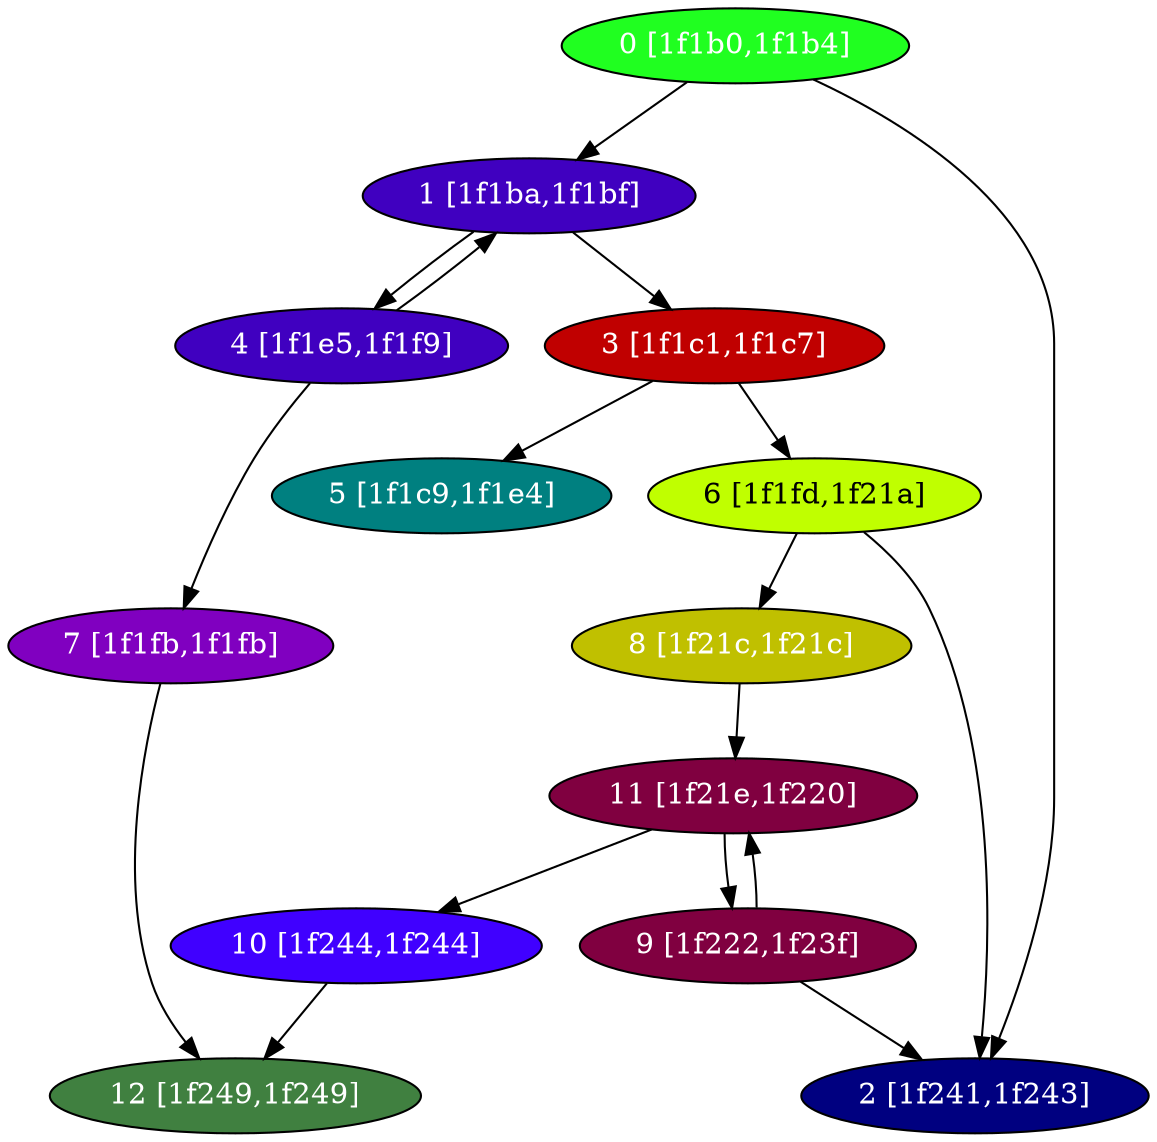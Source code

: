 diGraph libnss3{
	libnss3_0  [style=filled fillcolor="#20FF20" fontcolor="#ffffff" shape=oval label="0 [1f1b0,1f1b4]"]
	libnss3_1  [style=filled fillcolor="#4000C0" fontcolor="#ffffff" shape=oval label="1 [1f1ba,1f1bf]"]
	libnss3_2  [style=filled fillcolor="#000080" fontcolor="#ffffff" shape=oval label="2 [1f241,1f243]"]
	libnss3_3  [style=filled fillcolor="#C00000" fontcolor="#ffffff" shape=oval label="3 [1f1c1,1f1c7]"]
	libnss3_4  [style=filled fillcolor="#4000C0" fontcolor="#ffffff" shape=oval label="4 [1f1e5,1f1f9]"]
	libnss3_5  [style=filled fillcolor="#008080" fontcolor="#ffffff" shape=oval label="5 [1f1c9,1f1e4]"]
	libnss3_6  [style=filled fillcolor="#C0FF00" fontcolor="#000000" shape=oval label="6 [1f1fd,1f21a]"]
	libnss3_7  [style=filled fillcolor="#8000C0" fontcolor="#ffffff" shape=oval label="7 [1f1fb,1f1fb]"]
	libnss3_8  [style=filled fillcolor="#C0C000" fontcolor="#ffffff" shape=oval label="8 [1f21c,1f21c]"]
	libnss3_9  [style=filled fillcolor="#800040" fontcolor="#ffffff" shape=oval label="9 [1f222,1f23f]"]
	libnss3_a  [style=filled fillcolor="#4000FF" fontcolor="#ffffff" shape=oval label="10 [1f244,1f244]"]
	libnss3_b  [style=filled fillcolor="#800040" fontcolor="#ffffff" shape=oval label="11 [1f21e,1f220]"]
	libnss3_c  [style=filled fillcolor="#408040" fontcolor="#ffffff" shape=oval label="12 [1f249,1f249]"]

	libnss3_0 -> libnss3_1
	libnss3_0 -> libnss3_2
	libnss3_1 -> libnss3_3
	libnss3_1 -> libnss3_4
	libnss3_3 -> libnss3_5
	libnss3_3 -> libnss3_6
	libnss3_4 -> libnss3_1
	libnss3_4 -> libnss3_7
	libnss3_6 -> libnss3_2
	libnss3_6 -> libnss3_8
	libnss3_7 -> libnss3_c
	libnss3_8 -> libnss3_b
	libnss3_9 -> libnss3_2
	libnss3_9 -> libnss3_b
	libnss3_a -> libnss3_c
	libnss3_b -> libnss3_9
	libnss3_b -> libnss3_a
}